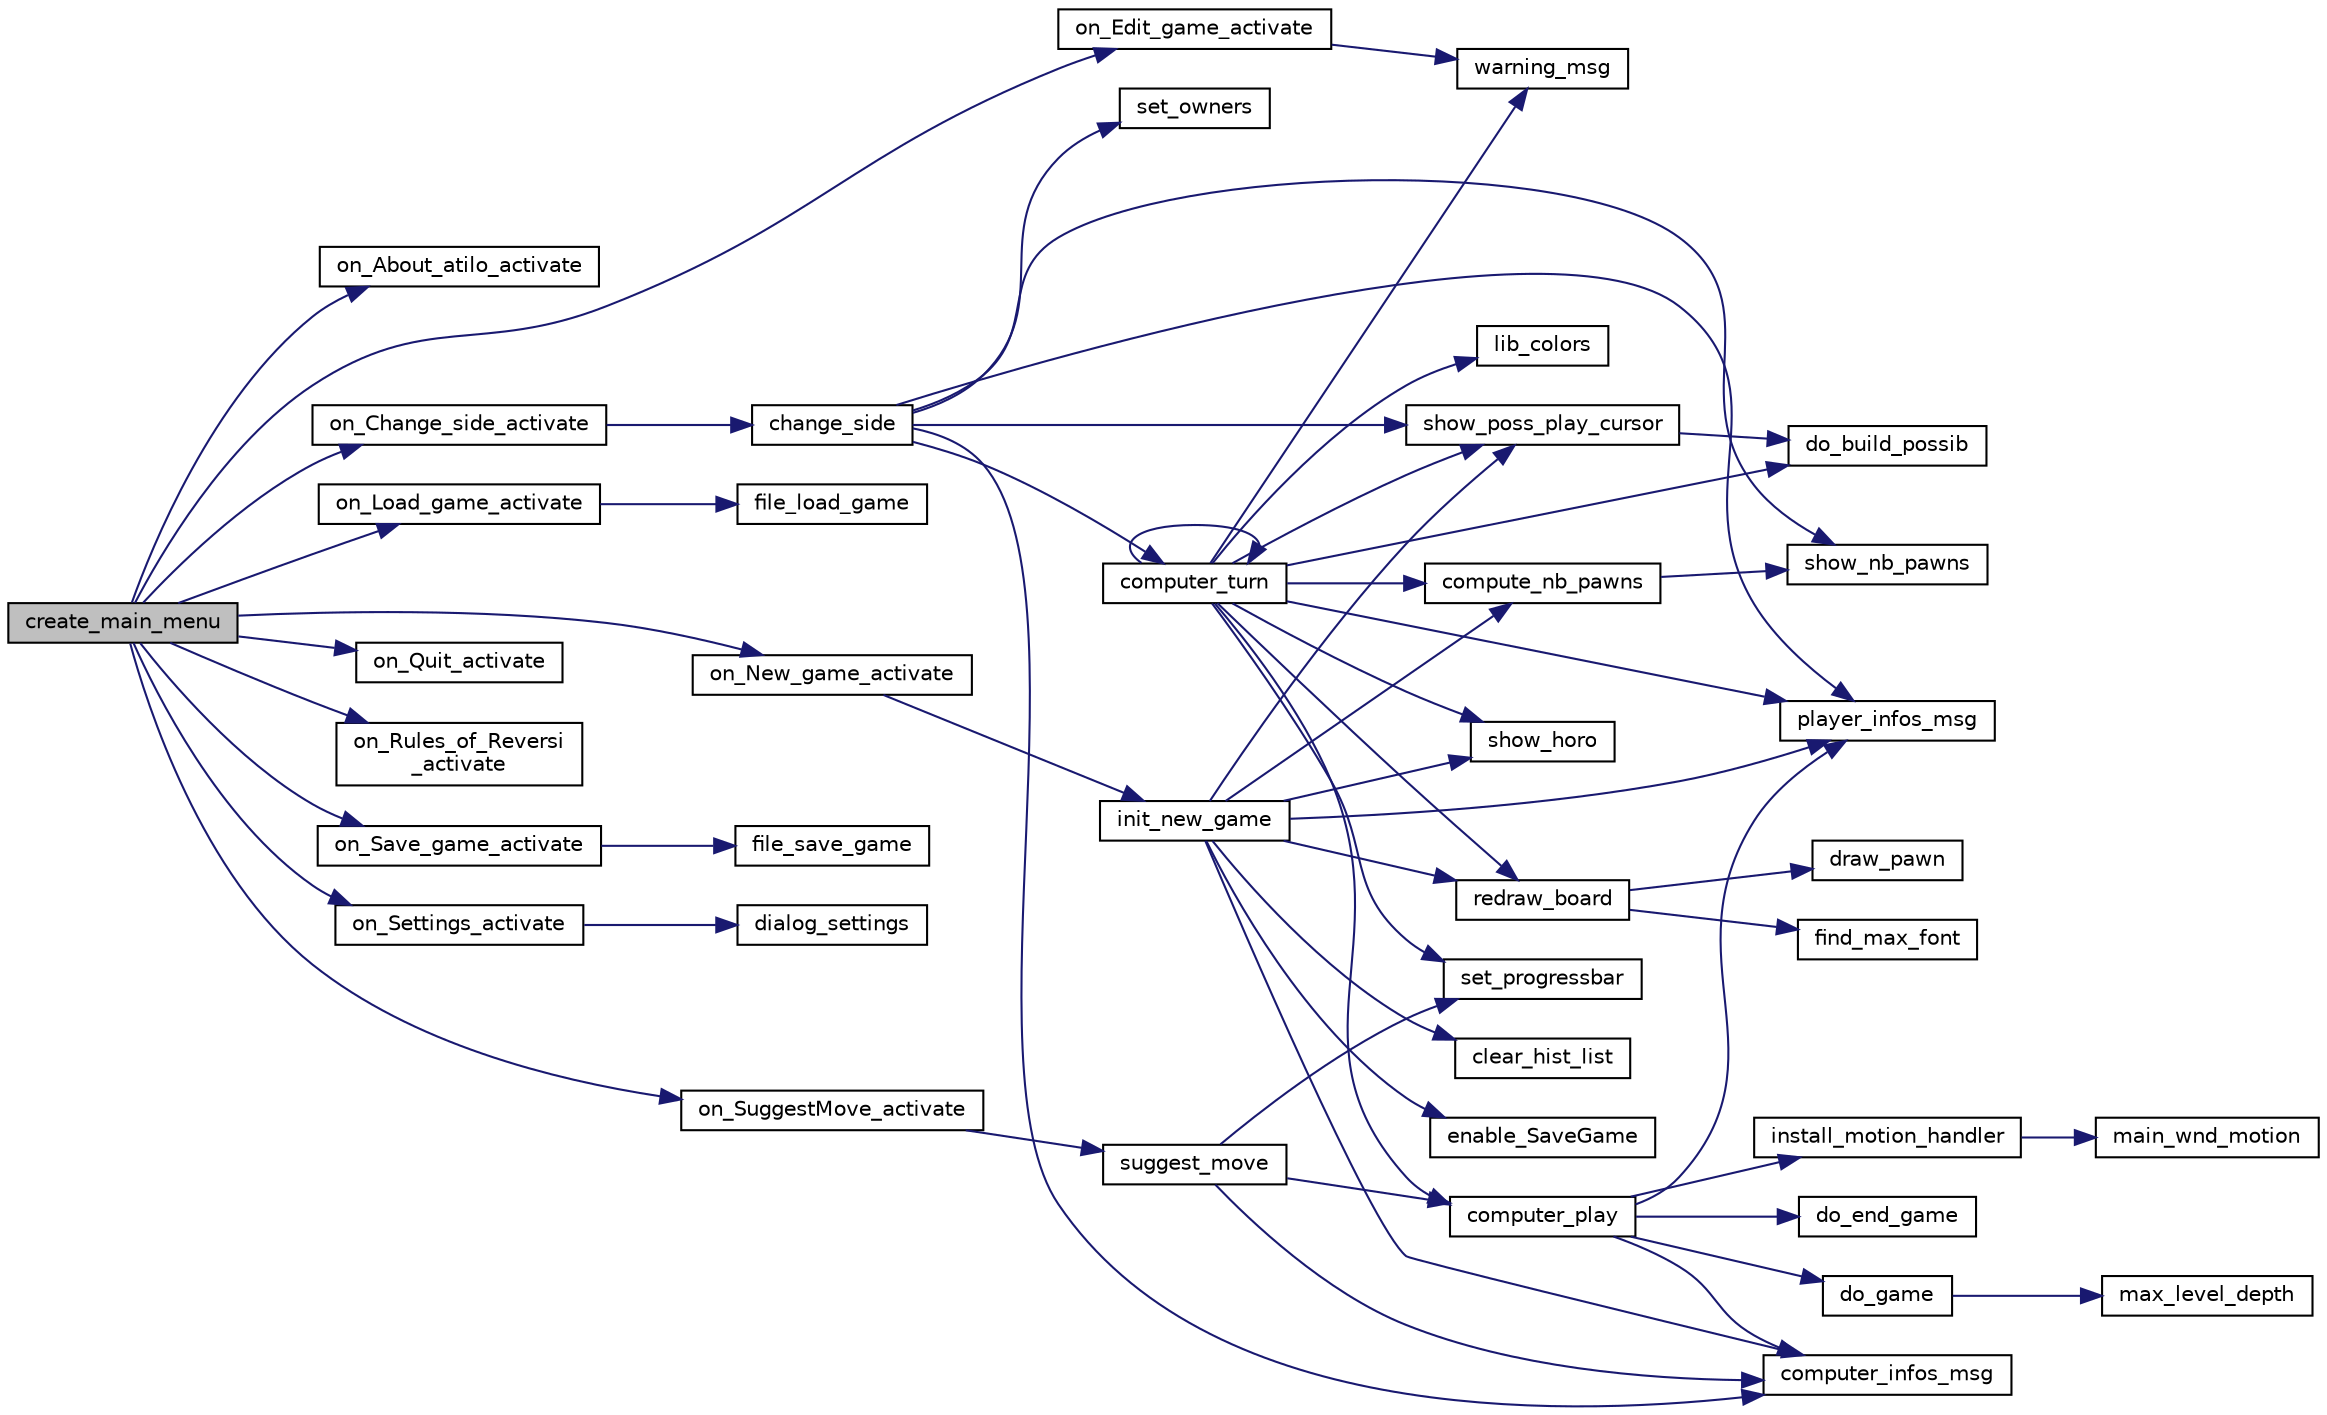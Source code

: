 digraph "create_main_menu"
{
  edge [fontname="Helvetica",fontsize="10",labelfontname="Helvetica",labelfontsize="10"];
  node [fontname="Helvetica",fontsize="10",shape=record];
  rankdir="LR";
  Node1 [label="create_main_menu",height=0.2,width=0.4,color="black", fillcolor="grey75", style="filled", fontcolor="black"];
  Node1 -> Node2 [color="midnightblue",fontsize="10",style="solid",fontname="Helvetica"];
  Node2 [label="on_About_atilo_activate",height=0.2,width=0.4,color="black", fillcolor="white", style="filled",URL="$menu_8c.html#a9b189150e5f9ea4171788439cd34f059",tooltip="TBD. "];
  Node1 -> Node3 [color="midnightblue",fontsize="10",style="solid",fontname="Helvetica"];
  Node3 [label="on_Change_side_activate",height=0.2,width=0.4,color="black", fillcolor="white", style="filled",URL="$menu_8c.html#adaa6cb2e2cabbbc530056e59198d6f28",tooltip="TBD. "];
  Node3 -> Node4 [color="midnightblue",fontsize="10",style="solid",fontname="Helvetica"];
  Node4 [label="change_side",height=0.2,width=0.4,color="black", fillcolor="white", style="filled",URL="$play_8c.html#a757ee62eb84c6fa1c94ae70fff642908",tooltip="TBD. "];
  Node4 -> Node5 [color="midnightblue",fontsize="10",style="solid",fontname="Helvetica"];
  Node5 [label="computer_infos_msg",height=0.2,width=0.4,color="black", fillcolor="white", style="filled",URL="$layout_8c.html#a7784c84bb739265db053ac4ddc5bbc12",tooltip="TBD. "];
  Node4 -> Node6 [color="midnightblue",fontsize="10",style="solid",fontname="Helvetica"];
  Node6 [label="player_infos_msg",height=0.2,width=0.4,color="black", fillcolor="white", style="filled",URL="$layout_8c.html#abe6e831df0165647ade700f4daa54c40",tooltip="TBD. "];
  Node4 -> Node7 [color="midnightblue",fontsize="10",style="solid",fontname="Helvetica"];
  Node7 [label="set_owners",height=0.2,width=0.4,color="black", fillcolor="white", style="filled",URL="$status_8c.html#a835a1f84350cec6e8a0b9d88970f79cd",tooltip="TBD. "];
  Node4 -> Node8 [color="midnightblue",fontsize="10",style="solid",fontname="Helvetica"];
  Node8 [label="show_nb_pawns",height=0.2,width=0.4,color="black", fillcolor="white", style="filled",URL="$status_8c.html#a4fba2ff23717bd1aa3b270b4f3c88f96",tooltip="TBD. "];
  Node4 -> Node9 [color="midnightblue",fontsize="10",style="solid",fontname="Helvetica"];
  Node9 [label="computer_turn",height=0.2,width=0.4,color="black", fillcolor="white", style="filled",URL="$play_8c.html#a17abcf9afd0b549b7b3096b54c434215",tooltip="TBD. "];
  Node9 -> Node10 [color="midnightblue",fontsize="10",style="solid",fontname="Helvetica"];
  Node10 [label="computer_play",height=0.2,width=0.4,color="black", fillcolor="white", style="filled",URL="$play_8c.html#a532ee1d69e4607ff37f5bba170367090",tooltip="TBD. "];
  Node10 -> Node5 [color="midnightblue",fontsize="10",style="solid",fontname="Helvetica"];
  Node10 -> Node11 [color="midnightblue",fontsize="10",style="solid",fontname="Helvetica"];
  Node11 [label="install_motion_handler",height=0.2,width=0.4,color="black", fillcolor="white", style="filled",URL="$layout_8c.html#a5780cf40cad6e74575be54b51302f1b9",tooltip="TBD. "];
  Node11 -> Node12 [color="midnightblue",fontsize="10",style="solid",fontname="Helvetica"];
  Node12 [label="main_wnd_motion",height=0.2,width=0.4,color="black", fillcolor="white", style="filled",URL="$play_8c.html#a0541ba0433811df250387914677966b3",tooltip="TBD. "];
  Node10 -> Node13 [color="midnightblue",fontsize="10",style="solid",fontname="Helvetica"];
  Node13 [label="do_end_game",height=0.2,width=0.4,color="black", fillcolor="white", style="filled",URL="$endgame_8c.html#a3234a067ad9a3e234cf17ee54caf5c07",tooltip="TBD. "];
  Node10 -> Node14 [color="midnightblue",fontsize="10",style="solid",fontname="Helvetica"];
  Node14 [label="do_game",height=0.2,width=0.4,color="black", fillcolor="white", style="filled",URL="$game_8c.html#ad2f1bb4f135e7ae8bb2a3b808a476f05",tooltip="TBD. "];
  Node14 -> Node15 [color="midnightblue",fontsize="10",style="solid",fontname="Helvetica"];
  Node15 [label="max_level_depth",height=0.2,width=0.4,color="black", fillcolor="white", style="filled",URL="$game_8c.html#a2139b203244faaa8ec8e6c3a5989fa0e",tooltip="TBD. "];
  Node10 -> Node6 [color="midnightblue",fontsize="10",style="solid",fontname="Helvetica"];
  Node9 -> Node16 [color="midnightblue",fontsize="10",style="solid",fontname="Helvetica"];
  Node16 [label="set_progressbar",height=0.2,width=0.4,color="black", fillcolor="white", style="filled",URL="$status_8c.html#acf7a6cda63617a68fdd8da6deb615fed",tooltip="TBD. "];
  Node9 -> Node17 [color="midnightblue",fontsize="10",style="solid",fontname="Helvetica"];
  Node17 [label="show_horo",height=0.2,width=0.4,color="black", fillcolor="white", style="filled",URL="$status_8c.html#a8a1da154fd268fe008ef644dbaab3563",tooltip="TBD. "];
  Node9 -> Node18 [color="midnightblue",fontsize="10",style="solid",fontname="Helvetica"];
  Node18 [label="do_build_possib",height=0.2,width=0.4,color="black", fillcolor="white", style="filled",URL="$play_8c.html#ac8f1e24b1e8f73a55b08aff017d375ff",tooltip="TBD. "];
  Node9 -> Node19 [color="midnightblue",fontsize="10",style="solid",fontname="Helvetica"];
  Node19 [label="compute_nb_pawns",height=0.2,width=0.4,color="black", fillcolor="white", style="filled",URL="$play_8c.html#a3b624499792f8e8baba13ebc43777a0b",tooltip="TBD. "];
  Node19 -> Node8 [color="midnightblue",fontsize="10",style="solid",fontname="Helvetica"];
  Node9 -> Node20 [color="midnightblue",fontsize="10",style="solid",fontname="Helvetica"];
  Node20 [label="redraw_board",height=0.2,width=0.4,color="black", fillcolor="white", style="filled",URL="$layout_8c.html#a6fbe970f2fddbc239e9ce420ba56eca5",tooltip="TBD. "];
  Node20 -> Node21 [color="midnightblue",fontsize="10",style="solid",fontname="Helvetica"];
  Node21 [label="draw_pawn",height=0.2,width=0.4,color="black", fillcolor="white", style="filled",URL="$layout_8c.html#aa16982074176adf4f29d91c2e75c6a0c",tooltip="TBD. "];
  Node20 -> Node22 [color="midnightblue",fontsize="10",style="solid",fontname="Helvetica"];
  Node22 [label="find_max_font",height=0.2,width=0.4,color="black", fillcolor="white", style="filled",URL="$config_8c.html#adb9b9fe162d52f28aca8c66146a809a4",tooltip="TBD. "];
  Node9 -> Node23 [color="midnightblue",fontsize="10",style="solid",fontname="Helvetica"];
  Node23 [label="lib_colors",height=0.2,width=0.4,color="black", fillcolor="white", style="filled",URL="$play_8c.html#a2683002534294d469dc80718780533e2",tooltip="TBD. "];
  Node9 -> Node24 [color="midnightblue",fontsize="10",style="solid",fontname="Helvetica"];
  Node24 [label="show_poss_play_cursor",height=0.2,width=0.4,color="black", fillcolor="white", style="filled",URL="$play_8c.html#a3e46a6606bdf7412f1116dd2b5f2a144",tooltip="Check each cell. "];
  Node24 -> Node18 [color="midnightblue",fontsize="10",style="solid",fontname="Helvetica"];
  Node9 -> Node6 [color="midnightblue",fontsize="10",style="solid",fontname="Helvetica"];
  Node9 -> Node25 [color="midnightblue",fontsize="10",style="solid",fontname="Helvetica"];
  Node25 [label="warning_msg",height=0.2,width=0.4,color="black", fillcolor="white", style="filled",URL="$util_8c.html#a3306e5518e661692fc20bf3ee2ecc31a",tooltip="TBD. "];
  Node9 -> Node9 [color="midnightblue",fontsize="10",style="solid",fontname="Helvetica"];
  Node4 -> Node24 [color="midnightblue",fontsize="10",style="solid",fontname="Helvetica"];
  Node1 -> Node26 [color="midnightblue",fontsize="10",style="solid",fontname="Helvetica"];
  Node26 [label="on_Edit_game_activate",height=0.2,width=0.4,color="black", fillcolor="white", style="filled",URL="$menu_8c.html#a04d5e2bf2af626b16e2ab000c0b40310",tooltip="TBD. "];
  Node26 -> Node25 [color="midnightblue",fontsize="10",style="solid",fontname="Helvetica"];
  Node1 -> Node27 [color="midnightblue",fontsize="10",style="solid",fontname="Helvetica"];
  Node27 [label="on_Load_game_activate",height=0.2,width=0.4,color="black", fillcolor="white", style="filled",URL="$menu_8c.html#a5dc2f074665d75a3cfa525de18fb7821",tooltip="TBD. "];
  Node27 -> Node28 [color="midnightblue",fontsize="10",style="solid",fontname="Helvetica"];
  Node28 [label="file_load_game",height=0.2,width=0.4,color="black", fillcolor="white", style="filled",URL="$loadsave_8c.html#a47df87b1735e234add6d4e14d781aa9b",tooltip="TBD. "];
  Node1 -> Node29 [color="midnightblue",fontsize="10",style="solid",fontname="Helvetica"];
  Node29 [label="on_New_game_activate",height=0.2,width=0.4,color="black", fillcolor="white", style="filled",URL="$menu_8c.html#aba9deb52d27320ec8895b36f8f2512f1",tooltip="TBD. "];
  Node29 -> Node30 [color="midnightblue",fontsize="10",style="solid",fontname="Helvetica"];
  Node30 [label="init_new_game",height=0.2,width=0.4,color="black", fillcolor="white", style="filled",URL="$atilo_8c.html#a757d0c4230235ca011c35661c64ebf27",tooltip="TBD. "];
  Node30 -> Node31 [color="midnightblue",fontsize="10",style="solid",fontname="Helvetica"];
  Node31 [label="clear_hist_list",height=0.2,width=0.4,color="black", fillcolor="white", style="filled",URL="$atilo_8c.html#a27615890623c6f9ef5fc3fdabfbd487a",tooltip="TBD. "];
  Node30 -> Node19 [color="midnightblue",fontsize="10",style="solid",fontname="Helvetica"];
  Node30 -> Node5 [color="midnightblue",fontsize="10",style="solid",fontname="Helvetica"];
  Node30 -> Node32 [color="midnightblue",fontsize="10",style="solid",fontname="Helvetica"];
  Node32 [label="enable_SaveGame",height=0.2,width=0.4,color="black", fillcolor="white", style="filled",URL="$menu_8c.html#aa4bd3c11db92c12fa537dadb7230bcd6",tooltip="TBD. "];
  Node30 -> Node6 [color="midnightblue",fontsize="10",style="solid",fontname="Helvetica"];
  Node30 -> Node20 [color="midnightblue",fontsize="10",style="solid",fontname="Helvetica"];
  Node30 -> Node17 [color="midnightblue",fontsize="10",style="solid",fontname="Helvetica"];
  Node30 -> Node24 [color="midnightblue",fontsize="10",style="solid",fontname="Helvetica"];
  Node1 -> Node33 [color="midnightblue",fontsize="10",style="solid",fontname="Helvetica"];
  Node33 [label="on_Quit_activate",height=0.2,width=0.4,color="black", fillcolor="white", style="filled",URL="$menu_8c.html#a875faf62218d4c140eb78b668dce1db6",tooltip="TBD. "];
  Node1 -> Node34 [color="midnightblue",fontsize="10",style="solid",fontname="Helvetica"];
  Node34 [label="on_Rules_of_Reversi\l_activate",height=0.2,width=0.4,color="black", fillcolor="white", style="filled",URL="$menu_8c.html#a6e6a68f2ab39489b28b1f829d55f9167",tooltip="TBD. "];
  Node1 -> Node35 [color="midnightblue",fontsize="10",style="solid",fontname="Helvetica"];
  Node35 [label="on_Save_game_activate",height=0.2,width=0.4,color="black", fillcolor="white", style="filled",URL="$menu_8c.html#ae21741aa06c2ad0cb288b7fd12e64a59",tooltip="TBD. "];
  Node35 -> Node36 [color="midnightblue",fontsize="10",style="solid",fontname="Helvetica"];
  Node36 [label="file_save_game",height=0.2,width=0.4,color="black", fillcolor="white", style="filled",URL="$loadsave_8c.html#a9e20af3b8b1e387c2b42a32eebea5190",tooltip="TBD. "];
  Node1 -> Node37 [color="midnightblue",fontsize="10",style="solid",fontname="Helvetica"];
  Node37 [label="on_Settings_activate",height=0.2,width=0.4,color="black", fillcolor="white", style="filled",URL="$menu_8c.html#a818a6c288d15f67fe0e4fca16f45fba3",tooltip="TBD. "];
  Node37 -> Node38 [color="midnightblue",fontsize="10",style="solid",fontname="Helvetica"];
  Node38 [label="dialog_settings",height=0.2,width=0.4,color="black", fillcolor="white", style="filled",URL="$settings_8c.html#a65c4c02efce178a3f032d604912bfd1a",tooltip="TBD. "];
  Node1 -> Node39 [color="midnightblue",fontsize="10",style="solid",fontname="Helvetica"];
  Node39 [label="on_SuggestMove_activate",height=0.2,width=0.4,color="black", fillcolor="white", style="filled",URL="$menu_8c.html#a6cd03b800760984c01ff27debfff45b0",tooltip="TBD. "];
  Node39 -> Node40 [color="midnightblue",fontsize="10",style="solid",fontname="Helvetica"];
  Node40 [label="suggest_move",height=0.2,width=0.4,color="black", fillcolor="white", style="filled",URL="$play_8c.html#a7b91e50ab5d9714c51a8a998c044d09b",tooltip="TBD. "];
  Node40 -> Node10 [color="midnightblue",fontsize="10",style="solid",fontname="Helvetica"];
  Node40 -> Node16 [color="midnightblue",fontsize="10",style="solid",fontname="Helvetica"];
  Node40 -> Node5 [color="midnightblue",fontsize="10",style="solid",fontname="Helvetica"];
}
